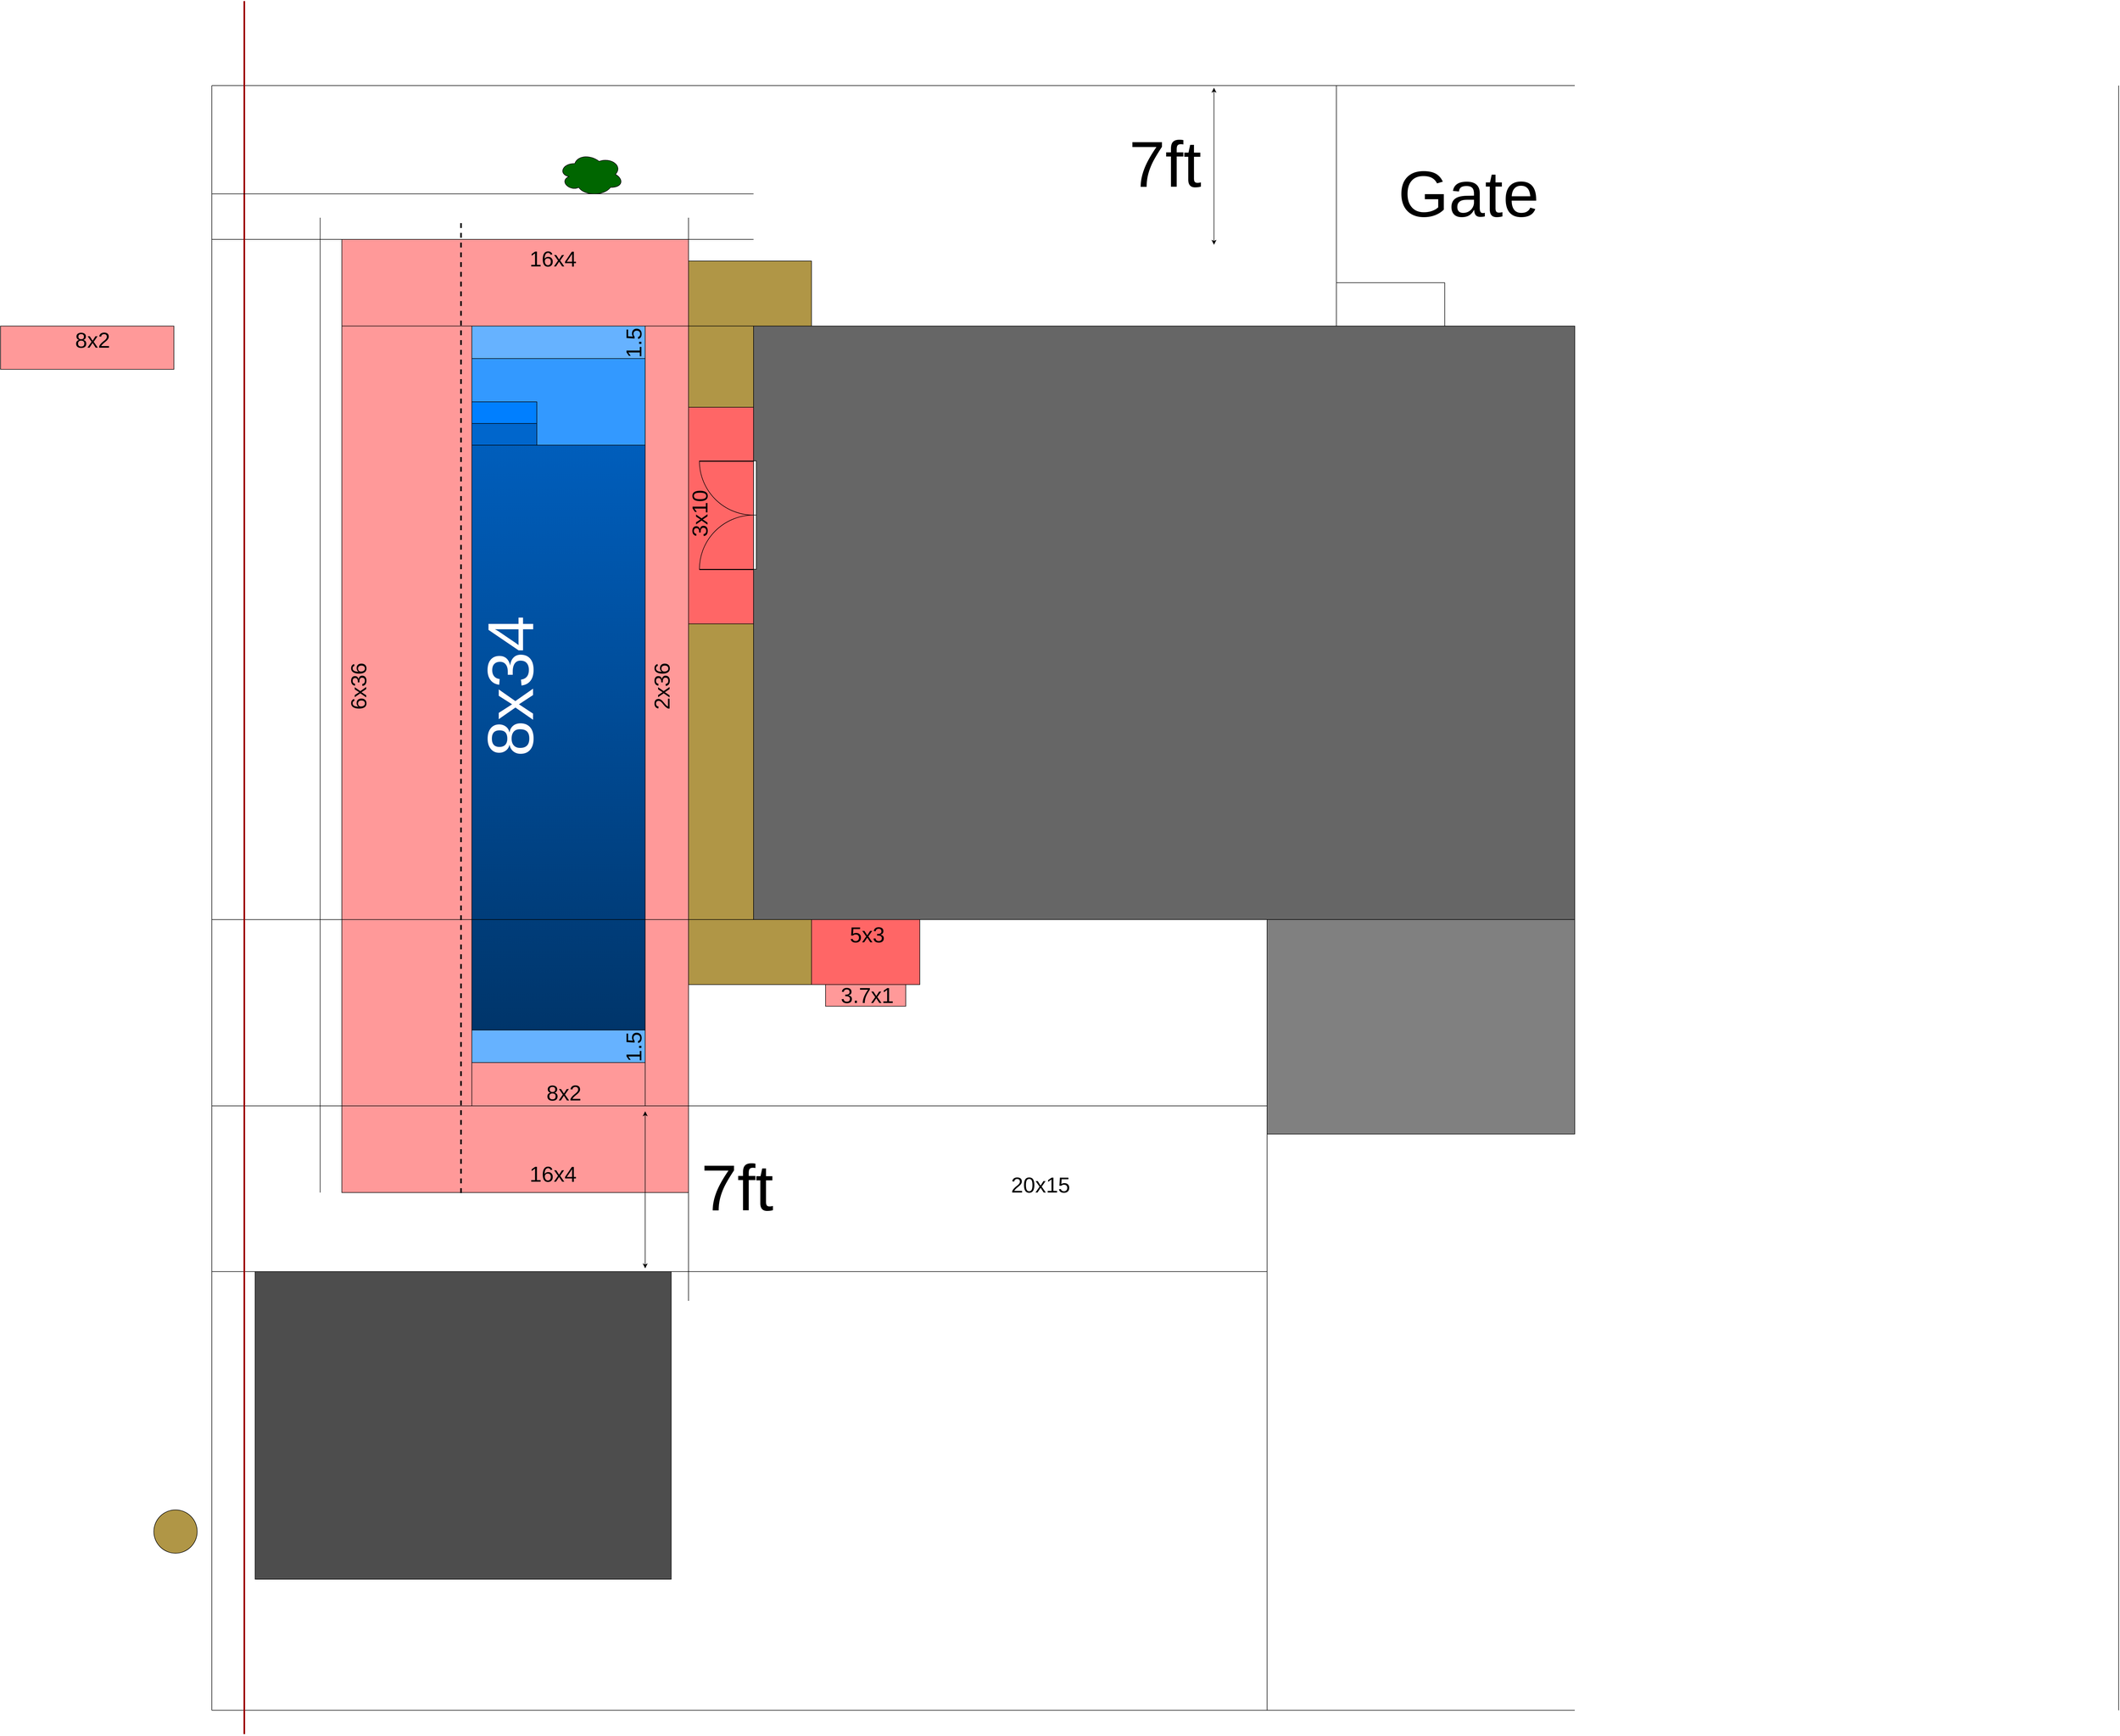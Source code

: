 <mxfile version="15.6.2" type="github">
  <diagram id="ZEOOtgSiwhDXwcd7VbD-" name="Page-1">
    <mxGraphModel dx="4180" dy="3146" grid="1" gridSize="10" guides="1" tooltips="1" connect="1" arrows="1" fold="1" page="1" pageScale="1" pageWidth="850" pageHeight="1100" math="0" shadow="0">
      <root>
        <mxCell id="0" />
        <mxCell id="1" parent="0" />
        <mxCell id="3uGpFqOtfmb4v_ocQHqn-84" value="" style="rounded=0;whiteSpace=wrap;html=1;fontSize=40;fontColor=#000000;fillColor=#FF9999;gradientColor=none;gradientDirection=north;" parent="1" vertex="1">
          <mxGeometry x="-760" y="-160" width="640" height="160" as="geometry" />
        </mxCell>
        <mxCell id="3uGpFqOtfmb4v_ocQHqn-88" value="" style="rounded=0;whiteSpace=wrap;html=1;fontSize=40;fontColor=#000000;fillColor=#FF9999;gradientColor=none;gradientDirection=north;" parent="1" vertex="1">
          <mxGeometry x="-760" y="1440" width="640" height="160" as="geometry" />
        </mxCell>
        <mxCell id="3uGpFqOtfmb4v_ocQHqn-46" value="" style="rounded=0;whiteSpace=wrap;html=1;fillColor=#FF6666;gradientColor=none;gradientDirection=north;" parent="1" vertex="1">
          <mxGeometry x="-256" y="23" width="256" height="640" as="geometry" />
        </mxCell>
        <mxCell id="3uGpFqOtfmb4v_ocQHqn-29" value="" style="rounded=0;whiteSpace=wrap;html=1;fillColor=#FF9999;" parent="1" vertex="1">
          <mxGeometry x="-200" width="80" height="1440" as="geometry" />
        </mxCell>
        <mxCell id="3uGpFqOtfmb4v_ocQHqn-55" value="" style="rounded=0;whiteSpace=wrap;html=1;fontSize=120;fillColor=#FF9999;gradientColor=none;gradientDirection=north;" parent="1" vertex="1">
          <mxGeometry x="-760" width="240" height="1440" as="geometry" />
        </mxCell>
        <mxCell id="3uGpFqOtfmb4v_ocQHqn-30" value="" style="rounded=0;whiteSpace=wrap;html=1;fillColor=#808080;" parent="1" vertex="1">
          <mxGeometry x="948" y="1096" width="568" height="396" as="geometry" />
        </mxCell>
        <mxCell id="VVwiRAqZByVtcaLR8sdH-14" value="" style="rounded=0;whiteSpace=wrap;html=1;fillColor=#003366;gradientDirection=north;gradientColor=#0066CC;" parent="1" vertex="1">
          <mxGeometry x="-520" width="320" height="1360" as="geometry" />
        </mxCell>
        <mxCell id="3uGpFqOtfmb4v_ocQHqn-22" value="" style="rounded=0;whiteSpace=wrap;html=1;fillColor=#666666;" parent="1" vertex="1">
          <mxGeometry width="1516" height="1096" as="geometry" />
        </mxCell>
        <mxCell id="VVwiRAqZByVtcaLR8sdH-1" value="" style="endArrow=none;html=1;startArrow=none;" parent="1" source="3uGpFqOtfmb4v_ocQHqn-91" edge="1">
          <mxGeometry width="50" height="50" relative="1" as="geometry">
            <mxPoint as="sourcePoint" />
            <mxPoint y="1096" as="targetPoint" />
          </mxGeometry>
        </mxCell>
        <mxCell id="VVwiRAqZByVtcaLR8sdH-2" value="" style="endArrow=none;html=1;" parent="1" edge="1">
          <mxGeometry width="50" height="50" relative="1" as="geometry">
            <mxPoint as="sourcePoint" />
            <mxPoint x="1516" as="targetPoint" />
          </mxGeometry>
        </mxCell>
        <mxCell id="VVwiRAqZByVtcaLR8sdH-3" value="" style="endArrow=none;html=1;" parent="1" edge="1">
          <mxGeometry width="50" height="50" relative="1" as="geometry">
            <mxPoint x="1516" as="sourcePoint" />
            <mxPoint x="1516" y="1492" as="targetPoint" />
          </mxGeometry>
        </mxCell>
        <mxCell id="VVwiRAqZByVtcaLR8sdH-4" value="" style="endArrow=none;html=1;" parent="1" edge="1">
          <mxGeometry width="50" height="50" relative="1" as="geometry">
            <mxPoint x="1516" y="1492" as="sourcePoint" />
            <mxPoint x="948" y="1492" as="targetPoint" />
          </mxGeometry>
        </mxCell>
        <mxCell id="VVwiRAqZByVtcaLR8sdH-5" value="" style="endArrow=none;html=1;" parent="1" edge="1">
          <mxGeometry width="50" height="50" relative="1" as="geometry">
            <mxPoint x="948" y="1492" as="sourcePoint" />
            <mxPoint x="948" y="1096" as="targetPoint" />
          </mxGeometry>
        </mxCell>
        <mxCell id="VVwiRAqZByVtcaLR8sdH-6" value="" style="endArrow=none;html=1;" parent="1" edge="1">
          <mxGeometry width="50" height="50" relative="1" as="geometry">
            <mxPoint y="1096" as="sourcePoint" />
            <mxPoint x="948" y="1096" as="targetPoint" />
          </mxGeometry>
        </mxCell>
        <mxCell id="VVwiRAqZByVtcaLR8sdH-16" value="" style="rounded=0;whiteSpace=wrap;html=1;fillColor=#3399FF;" parent="1" vertex="1">
          <mxGeometry x="-520" width="320" height="220" as="geometry" />
        </mxCell>
        <mxCell id="VVwiRAqZByVtcaLR8sdH-18" value="" style="rounded=0;whiteSpace=wrap;html=1;fillColor=#007FFF;" parent="1" vertex="1">
          <mxGeometry x="-520" y="140" width="120" height="40" as="geometry" />
        </mxCell>
        <mxCell id="VVwiRAqZByVtcaLR8sdH-19" value="" style="rounded=0;whiteSpace=wrap;html=1;fillColor=#0066CC;" parent="1" vertex="1">
          <mxGeometry x="-520" y="180" width="120" height="40" as="geometry" />
        </mxCell>
        <mxCell id="VVwiRAqZByVtcaLR8sdH-21" value="" style="rounded=0;whiteSpace=wrap;html=1;fillColor=#66B2FF;" parent="1" vertex="1">
          <mxGeometry x="-520" y="1300" width="320" height="60" as="geometry" />
        </mxCell>
        <mxCell id="3uGpFqOtfmb4v_ocQHqn-1" value="" style="endArrow=none;html=1;rounded=0;" parent="1" edge="1">
          <mxGeometry width="50" height="50" relative="1" as="geometry">
            <mxPoint x="1076" as="sourcePoint" />
            <mxPoint x="1076" y="-80" as="targetPoint" />
          </mxGeometry>
        </mxCell>
        <mxCell id="3uGpFqOtfmb4v_ocQHqn-2" value="" style="endArrow=none;html=1;rounded=0;" parent="1" edge="1">
          <mxGeometry width="50" height="50" relative="1" as="geometry">
            <mxPoint x="1076" y="-80" as="sourcePoint" />
            <mxPoint x="1276" y="-80" as="targetPoint" />
          </mxGeometry>
        </mxCell>
        <mxCell id="3uGpFqOtfmb4v_ocQHqn-3" value="" style="endArrow=none;html=1;rounded=0;" parent="1" edge="1">
          <mxGeometry width="50" height="50" relative="1" as="geometry">
            <mxPoint x="1276" y="-80" as="sourcePoint" />
            <mxPoint x="1276" as="targetPoint" />
          </mxGeometry>
        </mxCell>
        <mxCell id="3uGpFqOtfmb4v_ocQHqn-4" value="" style="endArrow=none;html=1;rounded=0;" parent="1" edge="1">
          <mxGeometry width="50" height="50" relative="1" as="geometry">
            <mxPoint x="1076" y="-80" as="sourcePoint" />
            <mxPoint x="1076" y="-444" as="targetPoint" />
          </mxGeometry>
        </mxCell>
        <mxCell id="3uGpFqOtfmb4v_ocQHqn-5" value="" style="endArrow=none;html=1;rounded=0;" parent="1" edge="1">
          <mxGeometry width="50" height="50" relative="1" as="geometry">
            <mxPoint x="-1000" y="-444" as="sourcePoint" />
            <mxPoint x="-1000" y="2556" as="targetPoint" />
          </mxGeometry>
        </mxCell>
        <mxCell id="3uGpFqOtfmb4v_ocQHqn-6" value="" style="endArrow=none;html=1;rounded=0;" parent="1" edge="1">
          <mxGeometry width="50" height="50" relative="1" as="geometry">
            <mxPoint x="948" y="1492" as="sourcePoint" />
            <mxPoint x="948" y="2556" as="targetPoint" />
          </mxGeometry>
        </mxCell>
        <mxCell id="3uGpFqOtfmb4v_ocQHqn-7" value="" style="endArrow=none;html=1;rounded=0;" parent="1" edge="1">
          <mxGeometry width="50" height="50" relative="1" as="geometry">
            <mxPoint x="948" y="1746" as="sourcePoint" />
            <mxPoint x="-1000" y="1746" as="targetPoint" />
          </mxGeometry>
        </mxCell>
        <mxCell id="3uGpFqOtfmb4v_ocQHqn-8" value="" style="endArrow=none;html=1;rounded=0;" parent="1" edge="1">
          <mxGeometry width="50" height="50" relative="1" as="geometry">
            <mxPoint x="-1000" y="-444" as="sourcePoint" />
            <mxPoint x="1516" y="-444" as="targetPoint" />
          </mxGeometry>
        </mxCell>
        <mxCell id="3uGpFqOtfmb4v_ocQHqn-9" value="" style="endArrow=none;html=1;rounded=0;" parent="1" edge="1">
          <mxGeometry width="50" height="50" relative="1" as="geometry">
            <mxPoint x="-1000" y="2556" as="sourcePoint" />
            <mxPoint x="1516" y="2556" as="targetPoint" />
          </mxGeometry>
        </mxCell>
        <mxCell id="3uGpFqOtfmb4v_ocQHqn-10" value="" style="endArrow=none;html=1;rounded=0;" parent="1" edge="1">
          <mxGeometry width="50" height="50" relative="1" as="geometry">
            <mxPoint y="1096" as="sourcePoint" />
            <mxPoint x="-1000" y="1096" as="targetPoint" />
          </mxGeometry>
        </mxCell>
        <mxCell id="3uGpFqOtfmb4v_ocQHqn-12" value="" style="endArrow=none;html=1;rounded=0;" parent="1" edge="1">
          <mxGeometry width="50" height="50" relative="1" as="geometry">
            <mxPoint x="-1000" y="-160" as="sourcePoint" />
            <mxPoint y="-160" as="targetPoint" />
          </mxGeometry>
        </mxCell>
        <mxCell id="3uGpFqOtfmb4v_ocQHqn-18" value="" style="endArrow=none;html=1;rounded=0;" parent="1" edge="1">
          <mxGeometry width="50" height="50" relative="1" as="geometry">
            <mxPoint x="-920" y="1746" as="sourcePoint" />
            <mxPoint x="-920" y="2314" as="targetPoint" />
          </mxGeometry>
        </mxCell>
        <mxCell id="3uGpFqOtfmb4v_ocQHqn-19" value="" style="endArrow=none;html=1;rounded=0;" parent="1" edge="1">
          <mxGeometry width="50" height="50" relative="1" as="geometry">
            <mxPoint x="-152" y="2314" as="sourcePoint" />
            <mxPoint x="-920" y="2314" as="targetPoint" />
          </mxGeometry>
        </mxCell>
        <mxCell id="3uGpFqOtfmb4v_ocQHqn-20" value="" style="endArrow=none;html=1;rounded=0;" parent="1" edge="1">
          <mxGeometry width="50" height="50" relative="1" as="geometry">
            <mxPoint x="-152" y="1746" as="sourcePoint" />
            <mxPoint x="-152" y="2314" as="targetPoint" />
          </mxGeometry>
        </mxCell>
        <mxCell id="3uGpFqOtfmb4v_ocQHqn-21" value="" style="endArrow=none;html=1;rounded=0;" parent="1" edge="1">
          <mxGeometry width="50" height="50" relative="1" as="geometry">
            <mxPoint x="2520" y="-444" as="sourcePoint" />
            <mxPoint x="2520" y="2556" as="targetPoint" />
          </mxGeometry>
        </mxCell>
        <mxCell id="3uGpFqOtfmb4v_ocQHqn-31" value="" style="rounded=0;whiteSpace=wrap;html=1;fillColor=#4D4D4D;" parent="1" vertex="1">
          <mxGeometry x="-920" y="1746" width="768" height="568" as="geometry" />
        </mxCell>
        <mxCell id="3uGpFqOtfmb4v_ocQHqn-42" value="" style="endArrow=none;html=1;rounded=0;" parent="1" edge="1">
          <mxGeometry width="50" height="50" relative="1" as="geometry">
            <mxPoint x="-120" y="-200" as="sourcePoint" />
            <mxPoint x="-120" y="1800" as="targetPoint" />
          </mxGeometry>
        </mxCell>
        <mxCell id="3uGpFqOtfmb4v_ocQHqn-65" value="" style="rounded=0;whiteSpace=wrap;html=1;fontSize=120;fillColor=#FF6666;gradientColor=none;gradientDirection=north;" parent="1" vertex="1">
          <mxGeometry x="-120" y="150" width="120" height="400" as="geometry" />
        </mxCell>
        <mxCell id="VVwiRAqZByVtcaLR8sdH-12" value="" style="endArrow=none;html=1;" parent="1" edge="1">
          <mxGeometry width="50" height="50" relative="1" as="geometry">
            <mxPoint y="250" as="sourcePoint" />
            <mxPoint x="-100" y="250" as="targetPoint" />
          </mxGeometry>
        </mxCell>
        <mxCell id="VVwiRAqZByVtcaLR8sdH-11" value="" style="endArrow=none;html=1;" parent="1" edge="1">
          <mxGeometry width="50" height="50" relative="1" as="geometry">
            <mxPoint y="450" as="sourcePoint" />
            <mxPoint x="-100" y="450" as="targetPoint" />
          </mxGeometry>
        </mxCell>
        <mxCell id="VVwiRAqZByVtcaLR8sdH-10" value="" style="verticalLabelPosition=bottom;html=1;verticalAlign=top;align=center;shape=mxgraph.floorplan.doorDouble;aspect=fixed;fillColor=default;rotation=90;" parent="1" vertex="1">
          <mxGeometry x="-148" y="296" width="200" height="106.25" as="geometry" />
        </mxCell>
        <mxCell id="3uGpFqOtfmb4v_ocQHqn-47" value="" style="endArrow=none;html=1;rounded=0;" parent="1" edge="1">
          <mxGeometry width="50" height="50" relative="1" as="geometry">
            <mxPoint x="-1000" y="1440" as="sourcePoint" />
            <mxPoint x="948" y="1440" as="targetPoint" />
          </mxGeometry>
        </mxCell>
        <mxCell id="3uGpFqOtfmb4v_ocQHqn-49" value="7ft" style="text;html=1;strokeColor=none;fillColor=none;align=center;verticalAlign=middle;whiteSpace=wrap;rounded=0;fontSize=120;" parent="1" vertex="1">
          <mxGeometry x="-60" y="1575" width="60" height="30" as="geometry" />
        </mxCell>
        <mxCell id="3uGpFqOtfmb4v_ocQHqn-50" value="Gate" style="text;html=1;strokeColor=none;fillColor=none;align=center;verticalAlign=middle;whiteSpace=wrap;rounded=0;fontSize=120;" parent="1" vertex="1">
          <mxGeometry x="1290" y="-260" width="60" height="30" as="geometry" />
        </mxCell>
        <mxCell id="3uGpFqOtfmb4v_ocQHqn-51" value="" style="ellipse;whiteSpace=wrap;html=1;aspect=fixed;fontSize=120;fillColor=#B09646;gradientColor=none;gradientDirection=north;" parent="1" vertex="1">
          <mxGeometry x="-1107" y="2186" width="80" height="80" as="geometry" />
        </mxCell>
        <mxCell id="3uGpFqOtfmb4v_ocQHqn-52" value="" style="endArrow=none;html=1;rounded=0;fontSize=120;strokeColor=#990000;strokeWidth=3;" parent="1" edge="1">
          <mxGeometry width="50" height="50" relative="1" as="geometry">
            <mxPoint x="-940" y="-600" as="sourcePoint" />
            <mxPoint x="-940" y="2600" as="targetPoint" />
          </mxGeometry>
        </mxCell>
        <mxCell id="3uGpFqOtfmb4v_ocQHqn-53" value="" style="endArrow=none;html=1;rounded=0;fontSize=120;" parent="1" edge="1">
          <mxGeometry width="50" height="50" relative="1" as="geometry">
            <mxPoint x="-800" y="-200" as="sourcePoint" />
            <mxPoint x="-800" y="1600" as="targetPoint" />
          </mxGeometry>
        </mxCell>
        <mxCell id="3uGpFqOtfmb4v_ocQHqn-57" value="" style="rounded=0;whiteSpace=wrap;html=1;fillColor=#B09646;gradientColor=none;gradientDirection=north;" parent="1" vertex="1">
          <mxGeometry x="-120" y="550" width="120" height="546" as="geometry" />
        </mxCell>
        <mxCell id="3uGpFqOtfmb4v_ocQHqn-59" value="" style="rounded=0;whiteSpace=wrap;html=1;fillColor=#B09646;gradientColor=none;gradientDirection=north;" parent="1" vertex="1">
          <mxGeometry x="-120" y="1096" width="227" height="120" as="geometry" />
        </mxCell>
        <mxCell id="3uGpFqOtfmb4v_ocQHqn-60" value="" style="rounded=0;whiteSpace=wrap;html=1;fontSize=120;fillColor=#FF6666;gradientColor=none;gradientDirection=north;" parent="1" vertex="1">
          <mxGeometry x="107" y="1096" width="200" height="120" as="geometry" />
        </mxCell>
        <mxCell id="3uGpFqOtfmb4v_ocQHqn-61" value="" style="rounded=0;whiteSpace=wrap;html=1;fontSize=120;fillColor=#FF9999;gradientColor=none;gradientDirection=north;" parent="1" vertex="1">
          <mxGeometry x="133" y="1216" width="148" height="40" as="geometry" />
        </mxCell>
        <mxCell id="3uGpFqOtfmb4v_ocQHqn-63" value="" style="rounded=0;whiteSpace=wrap;html=1;fontSize=120;fillColor=#FF9999;gradientColor=none;gradientDirection=north;" parent="1" vertex="1">
          <mxGeometry x="-520" y="1360" width="320" height="80" as="geometry" />
        </mxCell>
        <mxCell id="3uGpFqOtfmb4v_ocQHqn-66" value="8x34" style="text;html=1;strokeColor=none;fillColor=none;align=center;verticalAlign=middle;whiteSpace=wrap;rounded=0;fontSize=120;rotation=270;fontColor=#FFFFFF;" parent="1" vertex="1">
          <mxGeometry x="-480" y="650" width="60" height="30" as="geometry" />
        </mxCell>
        <mxCell id="3uGpFqOtfmb4v_ocQHqn-68" value="" style="endArrow=none;html=1;rounded=0;fontSize=120;dashed=1;strokeWidth=3;" parent="1" edge="1">
          <mxGeometry width="50" height="50" relative="1" as="geometry">
            <mxPoint x="-540" y="-190" as="sourcePoint" />
            <mxPoint x="-540" y="1610" as="targetPoint" />
          </mxGeometry>
        </mxCell>
        <mxCell id="3uGpFqOtfmb4v_ocQHqn-69" value="&lt;font style=&quot;font-size: 40px&quot;&gt;1.5&lt;br&gt;&lt;/font&gt;" style="text;html=1;strokeColor=none;fillColor=none;align=center;verticalAlign=middle;whiteSpace=wrap;rounded=0;fontSize=120;fontColor=#000000;rotation=270;" parent="1" vertex="1">
          <mxGeometry x="-280" y="1316" width="60" height="30" as="geometry" />
        </mxCell>
        <mxCell id="3uGpFqOtfmb4v_ocQHqn-71" value="3x10" style="text;html=1;strokeColor=none;fillColor=none;align=center;verticalAlign=middle;whiteSpace=wrap;rounded=0;fontSize=40;fontColor=#000000;rotation=270;" parent="1" vertex="1">
          <mxGeometry x="-130" y="331" width="60" height="30" as="geometry" />
        </mxCell>
        <mxCell id="3uGpFqOtfmb4v_ocQHqn-73" value="8x2" style="text;html=1;strokeColor=none;fillColor=none;align=center;verticalAlign=middle;whiteSpace=wrap;rounded=0;fontSize=40;fontColor=#000000;" parent="1" vertex="1">
          <mxGeometry x="-380" y="1400" width="60" height="30" as="geometry" />
        </mxCell>
        <mxCell id="3uGpFqOtfmb4v_ocQHqn-74" value="6x36" style="text;html=1;strokeColor=none;fillColor=none;align=center;verticalAlign=middle;whiteSpace=wrap;rounded=0;fontSize=40;fontColor=#000000;rotation=270;" parent="1" vertex="1">
          <mxGeometry x="-760" y="650" width="60" height="30" as="geometry" />
        </mxCell>
        <mxCell id="3uGpFqOtfmb4v_ocQHqn-75" value="2x36" style="text;html=1;strokeColor=none;fillColor=none;align=center;verticalAlign=middle;whiteSpace=wrap;rounded=0;fontSize=40;fontColor=#000000;rotation=270;" parent="1" vertex="1">
          <mxGeometry x="-200" y="650" width="60" height="30" as="geometry" />
        </mxCell>
        <mxCell id="3uGpFqOtfmb4v_ocQHqn-77" value="5x3" style="text;html=1;strokeColor=none;fillColor=none;align=center;verticalAlign=middle;whiteSpace=wrap;rounded=0;fontSize=40;fontColor=#000000;" parent="1" vertex="1">
          <mxGeometry x="180" y="1108" width="60" height="30" as="geometry" />
        </mxCell>
        <mxCell id="3uGpFqOtfmb4v_ocQHqn-78" value="3.7x1" style="text;html=1;strokeColor=none;fillColor=none;align=center;verticalAlign=middle;whiteSpace=wrap;rounded=0;fontSize=40;fontColor=#000000;" parent="1" vertex="1">
          <mxGeometry x="180" y="1220" width="60" height="30" as="geometry" />
        </mxCell>
        <mxCell id="3uGpFqOtfmb4v_ocQHqn-79" value="" style="endArrow=classic;startArrow=classic;html=1;rounded=0;fontSize=40;fontColor=#000000;strokeColor=#000000;strokeWidth=1;" parent="1" edge="1">
          <mxGeometry width="50" height="50" relative="1" as="geometry">
            <mxPoint x="-200" y="1450" as="sourcePoint" />
            <mxPoint x="-200" y="1740" as="targetPoint" />
          </mxGeometry>
        </mxCell>
        <mxCell id="3uGpFqOtfmb4v_ocQHqn-80" value="7ft" style="text;html=1;strokeColor=none;fillColor=none;align=center;verticalAlign=middle;whiteSpace=wrap;rounded=0;fontSize=120;" parent="1" vertex="1">
          <mxGeometry x="730" y="-315" width="60" height="30" as="geometry" />
        </mxCell>
        <mxCell id="3uGpFqOtfmb4v_ocQHqn-81" value="" style="endArrow=classic;startArrow=classic;html=1;rounded=0;fontSize=40;fontColor=#000000;strokeColor=#000000;strokeWidth=1;" parent="1" edge="1">
          <mxGeometry width="50" height="50" relative="1" as="geometry">
            <mxPoint x="850" y="-440" as="sourcePoint" />
            <mxPoint x="850" y="-150" as="targetPoint" />
          </mxGeometry>
        </mxCell>
        <mxCell id="3uGpFqOtfmb4v_ocQHqn-82" value="" style="ellipse;shape=cloud;whiteSpace=wrap;html=1;fontSize=40;fontColor=#000000;fillColor=#006600;gradientColor=none;gradientDirection=north;" parent="1" vertex="1">
          <mxGeometry x="-360" y="-320" width="120" height="80" as="geometry" />
        </mxCell>
        <mxCell id="3uGpFqOtfmb4v_ocQHqn-83" value="20x15" style="text;html=1;strokeColor=none;fillColor=none;align=center;verticalAlign=middle;whiteSpace=wrap;rounded=0;fontSize=40;fontColor=#000000;" parent="1" vertex="1">
          <mxGeometry x="500" y="1570" width="60" height="30" as="geometry" />
        </mxCell>
        <mxCell id="3uGpFqOtfmb4v_ocQHqn-85" value="" style="endArrow=none;html=1;rounded=0;fontSize=40;fontColor=#000000;strokeColor=#000000;strokeWidth=1;" parent="1" edge="1">
          <mxGeometry width="50" height="50" relative="1" as="geometry">
            <mxPoint x="-1000" y="-244" as="sourcePoint" />
            <mxPoint y="-244" as="targetPoint" />
          </mxGeometry>
        </mxCell>
        <mxCell id="3uGpFqOtfmb4v_ocQHqn-89" value="16x4" style="text;html=1;strokeColor=none;fillColor=none;align=center;verticalAlign=middle;whiteSpace=wrap;rounded=0;fontSize=40;fontColor=#000000;" parent="1" vertex="1">
          <mxGeometry x="-400" y="-140" width="60" height="30" as="geometry" />
        </mxCell>
        <mxCell id="3uGpFqOtfmb4v_ocQHqn-90" value="16x4" style="text;html=1;strokeColor=none;fillColor=none;align=center;verticalAlign=middle;whiteSpace=wrap;rounded=0;fontSize=40;fontColor=#000000;" parent="1" vertex="1">
          <mxGeometry x="-400" y="1550" width="60" height="30" as="geometry" />
        </mxCell>
        <mxCell id="3uGpFqOtfmb4v_ocQHqn-91" value="" style="rounded=0;whiteSpace=wrap;html=1;fillColor=#B09646;gradientColor=none;gradientDirection=north;" parent="1" vertex="1">
          <mxGeometry x="-120" width="120" height="150" as="geometry" />
        </mxCell>
        <mxCell id="3uGpFqOtfmb4v_ocQHqn-92" value="" style="endArrow=none;html=1;" parent="1" target="3uGpFqOtfmb4v_ocQHqn-91" edge="1">
          <mxGeometry width="50" height="50" relative="1" as="geometry">
            <mxPoint as="sourcePoint" />
            <mxPoint y="1096" as="targetPoint" />
          </mxGeometry>
        </mxCell>
        <mxCell id="ytCHmQFwtnni043bf0B2-1" value="" style="rounded=0;whiteSpace=wrap;html=1;fillColor=#66B2FF;" vertex="1" parent="1">
          <mxGeometry x="-520" width="320" height="60" as="geometry" />
        </mxCell>
        <mxCell id="ytCHmQFwtnni043bf0B2-2" value="&lt;font style=&quot;font-size: 40px&quot;&gt;1.5&lt;br&gt;&lt;/font&gt;" style="text;html=1;strokeColor=none;fillColor=none;align=center;verticalAlign=middle;whiteSpace=wrap;rounded=0;fontSize=120;fontColor=#000000;rotation=270;" vertex="1" parent="1">
          <mxGeometry x="-280" y="16" width="60" height="30" as="geometry" />
        </mxCell>
        <mxCell id="ytCHmQFwtnni043bf0B2-3" value="" style="rounded=0;whiteSpace=wrap;html=1;fontSize=120;fillColor=#FF9999;gradientColor=none;gradientDirection=north;" vertex="1" parent="1">
          <mxGeometry x="-1390" width="320" height="80" as="geometry" />
        </mxCell>
        <mxCell id="ytCHmQFwtnni043bf0B2-4" value="8x2" style="text;html=1;strokeColor=none;fillColor=none;align=center;verticalAlign=middle;whiteSpace=wrap;rounded=0;fontSize=40;fontColor=#000000;" vertex="1" parent="1">
          <mxGeometry x="-1250" y="10" width="60" height="30" as="geometry" />
        </mxCell>
        <mxCell id="ytCHmQFwtnni043bf0B2-7" value="" style="rounded=0;whiteSpace=wrap;html=1;fillColor=#B09646;gradientColor=none;gradientDirection=north;" vertex="1" parent="1">
          <mxGeometry x="-120" y="-120" width="227" height="120" as="geometry" />
        </mxCell>
      </root>
    </mxGraphModel>
  </diagram>
</mxfile>
